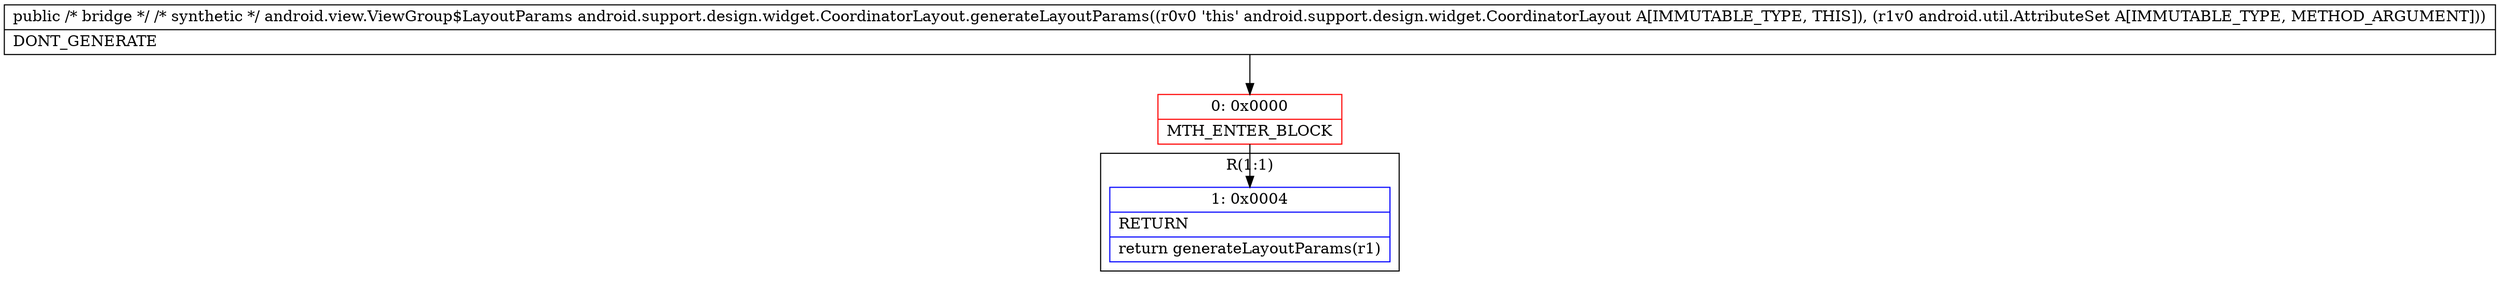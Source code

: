 digraph "CFG forandroid.support.design.widget.CoordinatorLayout.generateLayoutParams(Landroid\/util\/AttributeSet;)Landroid\/view\/ViewGroup$LayoutParams;" {
subgraph cluster_Region_753548790 {
label = "R(1:1)";
node [shape=record,color=blue];
Node_1 [shape=record,label="{1\:\ 0x0004|RETURN\l|return generateLayoutParams(r1)\l}"];
}
Node_0 [shape=record,color=red,label="{0\:\ 0x0000|MTH_ENTER_BLOCK\l}"];
MethodNode[shape=record,label="{public \/* bridge *\/ \/* synthetic *\/ android.view.ViewGroup$LayoutParams android.support.design.widget.CoordinatorLayout.generateLayoutParams((r0v0 'this' android.support.design.widget.CoordinatorLayout A[IMMUTABLE_TYPE, THIS]), (r1v0 android.util.AttributeSet A[IMMUTABLE_TYPE, METHOD_ARGUMENT]))  | DONT_GENERATE\l}"];
MethodNode -> Node_0;
Node_0 -> Node_1;
}

